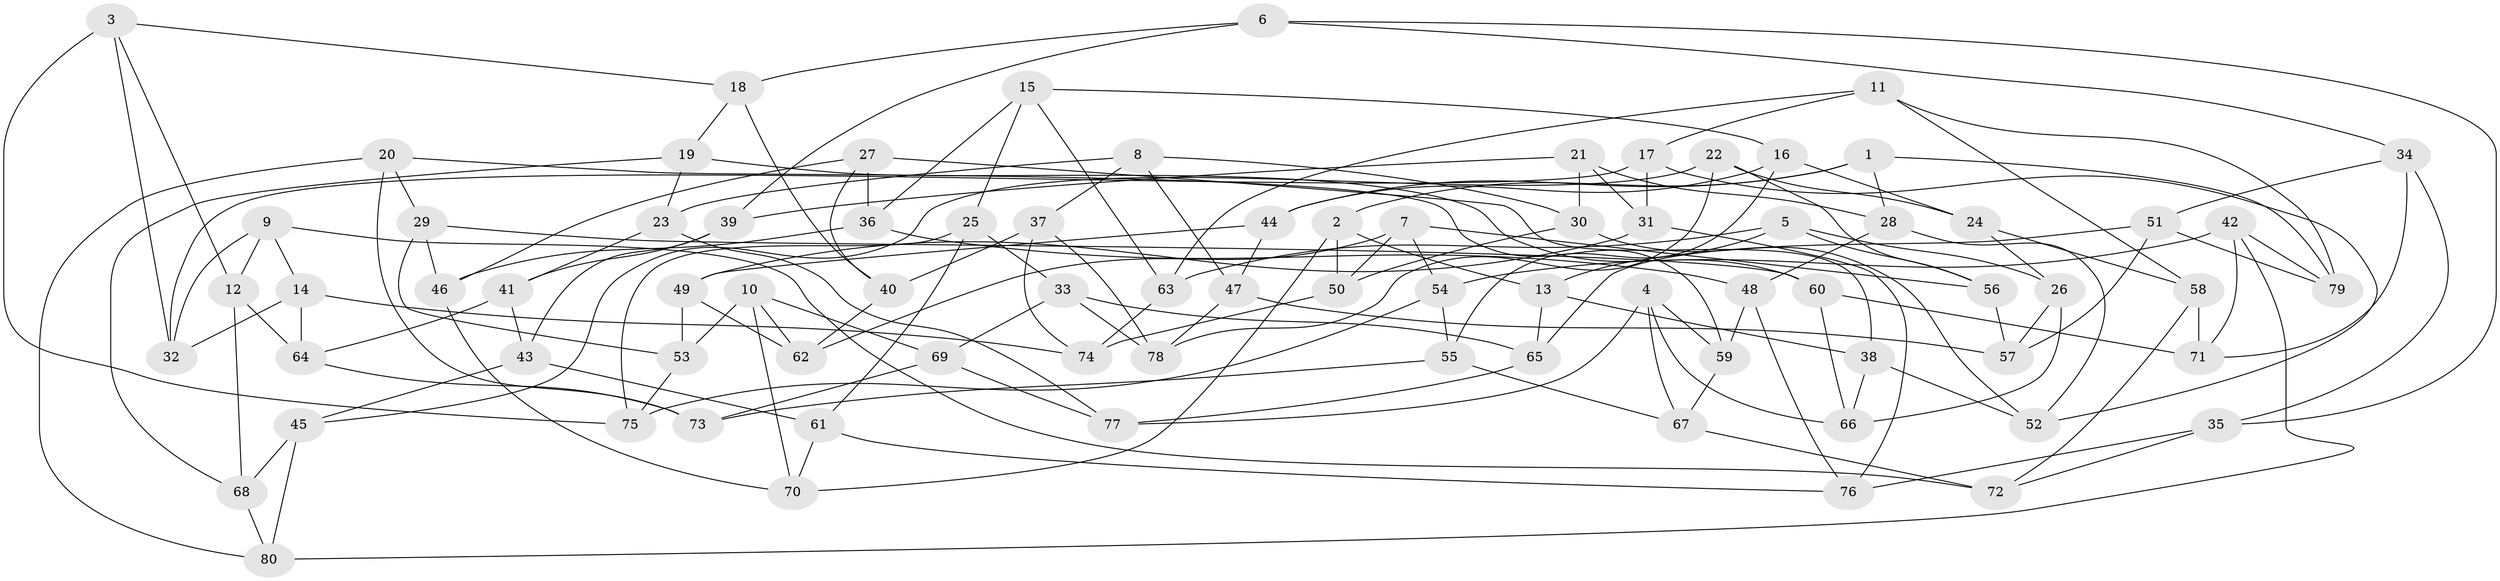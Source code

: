 // coarse degree distribution, {13: 0.020833333333333332, 6: 0.1875, 4: 0.5833333333333334, 10: 0.020833333333333332, 7: 0.08333333333333333, 5: 0.020833333333333332, 8: 0.041666666666666664, 3: 0.041666666666666664}
// Generated by graph-tools (version 1.1) at 2025/21/03/04/25 18:21:00]
// undirected, 80 vertices, 160 edges
graph export_dot {
graph [start="1"]
  node [color=gray90,style=filled];
  1;
  2;
  3;
  4;
  5;
  6;
  7;
  8;
  9;
  10;
  11;
  12;
  13;
  14;
  15;
  16;
  17;
  18;
  19;
  20;
  21;
  22;
  23;
  24;
  25;
  26;
  27;
  28;
  29;
  30;
  31;
  32;
  33;
  34;
  35;
  36;
  37;
  38;
  39;
  40;
  41;
  42;
  43;
  44;
  45;
  46;
  47;
  48;
  49;
  50;
  51;
  52;
  53;
  54;
  55;
  56;
  57;
  58;
  59;
  60;
  61;
  62;
  63;
  64;
  65;
  66;
  67;
  68;
  69;
  70;
  71;
  72;
  73;
  74;
  75;
  76;
  77;
  78;
  79;
  80;
  1 -- 2;
  1 -- 79;
  1 -- 28;
  1 -- 44;
  2 -- 13;
  2 -- 70;
  2 -- 50;
  3 -- 12;
  3 -- 32;
  3 -- 18;
  3 -- 75;
  4 -- 77;
  4 -- 59;
  4 -- 66;
  4 -- 67;
  5 -- 26;
  5 -- 13;
  5 -- 56;
  5 -- 63;
  6 -- 39;
  6 -- 18;
  6 -- 35;
  6 -- 34;
  7 -- 62;
  7 -- 56;
  7 -- 50;
  7 -- 54;
  8 -- 30;
  8 -- 23;
  8 -- 37;
  8 -- 47;
  9 -- 12;
  9 -- 32;
  9 -- 72;
  9 -- 14;
  10 -- 69;
  10 -- 70;
  10 -- 53;
  10 -- 62;
  11 -- 63;
  11 -- 58;
  11 -- 17;
  11 -- 79;
  12 -- 64;
  12 -- 68;
  13 -- 38;
  13 -- 65;
  14 -- 32;
  14 -- 74;
  14 -- 64;
  15 -- 36;
  15 -- 25;
  15 -- 16;
  15 -- 63;
  16 -- 55;
  16 -- 24;
  16 -- 44;
  17 -- 52;
  17 -- 31;
  17 -- 32;
  18 -- 19;
  18 -- 40;
  19 -- 60;
  19 -- 23;
  19 -- 68;
  20 -- 80;
  20 -- 73;
  20 -- 29;
  20 -- 59;
  21 -- 28;
  21 -- 39;
  21 -- 31;
  21 -- 30;
  22 -- 45;
  22 -- 24;
  22 -- 56;
  22 -- 78;
  23 -- 41;
  23 -- 77;
  24 -- 26;
  24 -- 58;
  25 -- 75;
  25 -- 33;
  25 -- 61;
  26 -- 66;
  26 -- 57;
  27 -- 46;
  27 -- 38;
  27 -- 36;
  27 -- 40;
  28 -- 52;
  28 -- 48;
  29 -- 60;
  29 -- 53;
  29 -- 46;
  30 -- 50;
  30 -- 52;
  31 -- 49;
  31 -- 76;
  33 -- 65;
  33 -- 78;
  33 -- 69;
  34 -- 71;
  34 -- 51;
  34 -- 35;
  35 -- 76;
  35 -- 72;
  36 -- 48;
  36 -- 46;
  37 -- 74;
  37 -- 78;
  37 -- 40;
  38 -- 66;
  38 -- 52;
  39 -- 41;
  39 -- 43;
  40 -- 62;
  41 -- 64;
  41 -- 43;
  42 -- 54;
  42 -- 80;
  42 -- 79;
  42 -- 71;
  43 -- 45;
  43 -- 61;
  44 -- 47;
  44 -- 49;
  45 -- 80;
  45 -- 68;
  46 -- 70;
  47 -- 78;
  47 -- 57;
  48 -- 76;
  48 -- 59;
  49 -- 53;
  49 -- 62;
  50 -- 74;
  51 -- 57;
  51 -- 79;
  51 -- 65;
  53 -- 75;
  54 -- 75;
  54 -- 55;
  55 -- 73;
  55 -- 67;
  56 -- 57;
  58 -- 71;
  58 -- 72;
  59 -- 67;
  60 -- 66;
  60 -- 71;
  61 -- 70;
  61 -- 76;
  63 -- 74;
  64 -- 73;
  65 -- 77;
  67 -- 72;
  68 -- 80;
  69 -- 77;
  69 -- 73;
}
